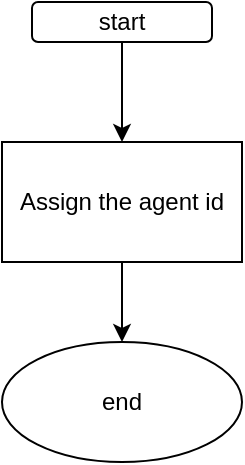 <mxfile version="18.0.2" type="github"><diagram id="7QIVbSG0y3adnFoaJVKs" name="Page-1"><mxGraphModel dx="1038" dy="579" grid="1" gridSize="10" guides="1" tooltips="1" connect="1" arrows="1" fold="1" page="1" pageScale="1" pageWidth="850" pageHeight="1100" math="0" shadow="0"><root><mxCell id="0"/><mxCell id="1" parent="0"/><mxCell id="rGE1s3FXnuXDEtrF2hhU-1" value="" style="edgeStyle=orthogonalEdgeStyle;rounded=0;orthogonalLoop=1;jettySize=auto;html=1;" edge="1" parent="1" source="rGE1s3FXnuXDEtrF2hhU-2" target="rGE1s3FXnuXDEtrF2hhU-4"><mxGeometry relative="1" as="geometry"/></mxCell><mxCell id="rGE1s3FXnuXDEtrF2hhU-2" value="start" style="rounded=1;whiteSpace=wrap;html=1;" vertex="1" parent="1"><mxGeometry x="40" y="40" width="90" height="20" as="geometry"/></mxCell><mxCell id="rGE1s3FXnuXDEtrF2hhU-3" value="" style="edgeStyle=orthogonalEdgeStyle;rounded=0;orthogonalLoop=1;jettySize=auto;html=1;" edge="1" parent="1" source="rGE1s3FXnuXDEtrF2hhU-4" target="rGE1s3FXnuXDEtrF2hhU-5"><mxGeometry relative="1" as="geometry"/></mxCell><mxCell id="rGE1s3FXnuXDEtrF2hhU-4" value="Assign the agent id" style="rounded=0;whiteSpace=wrap;html=1;" vertex="1" parent="1"><mxGeometry x="25" y="110" width="120" height="60" as="geometry"/></mxCell><mxCell id="rGE1s3FXnuXDEtrF2hhU-5" value="end" style="ellipse;whiteSpace=wrap;html=1;rounded=0;" vertex="1" parent="1"><mxGeometry x="25" y="210" width="120" height="60" as="geometry"/></mxCell></root></mxGraphModel></diagram></mxfile>